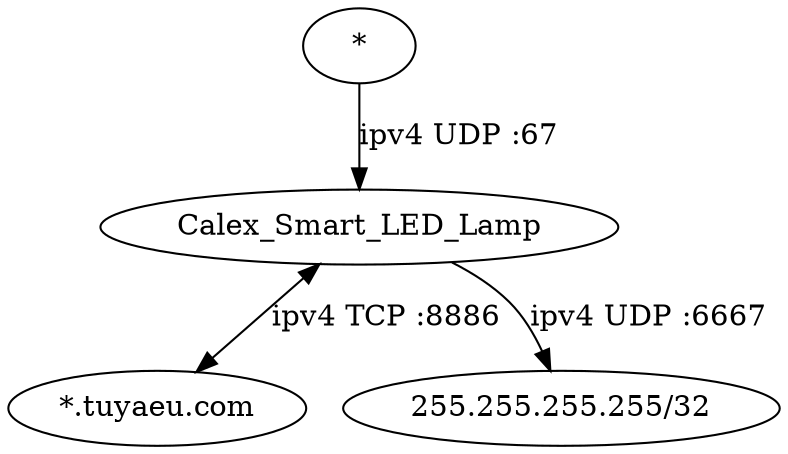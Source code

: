 digraph G {
  Calex_Smart_LED_Lamp -> "*.tuyaeu.com" [ label="ipv4 TCP :8886" dir="both"];
  Calex_Smart_LED_Lamp -> "255.255.255.255/32" [ label="ipv4 UDP :6667"];
  "*" -> Calex_Smart_LED_Lamp [ label="ipv4 UDP :67"];
}